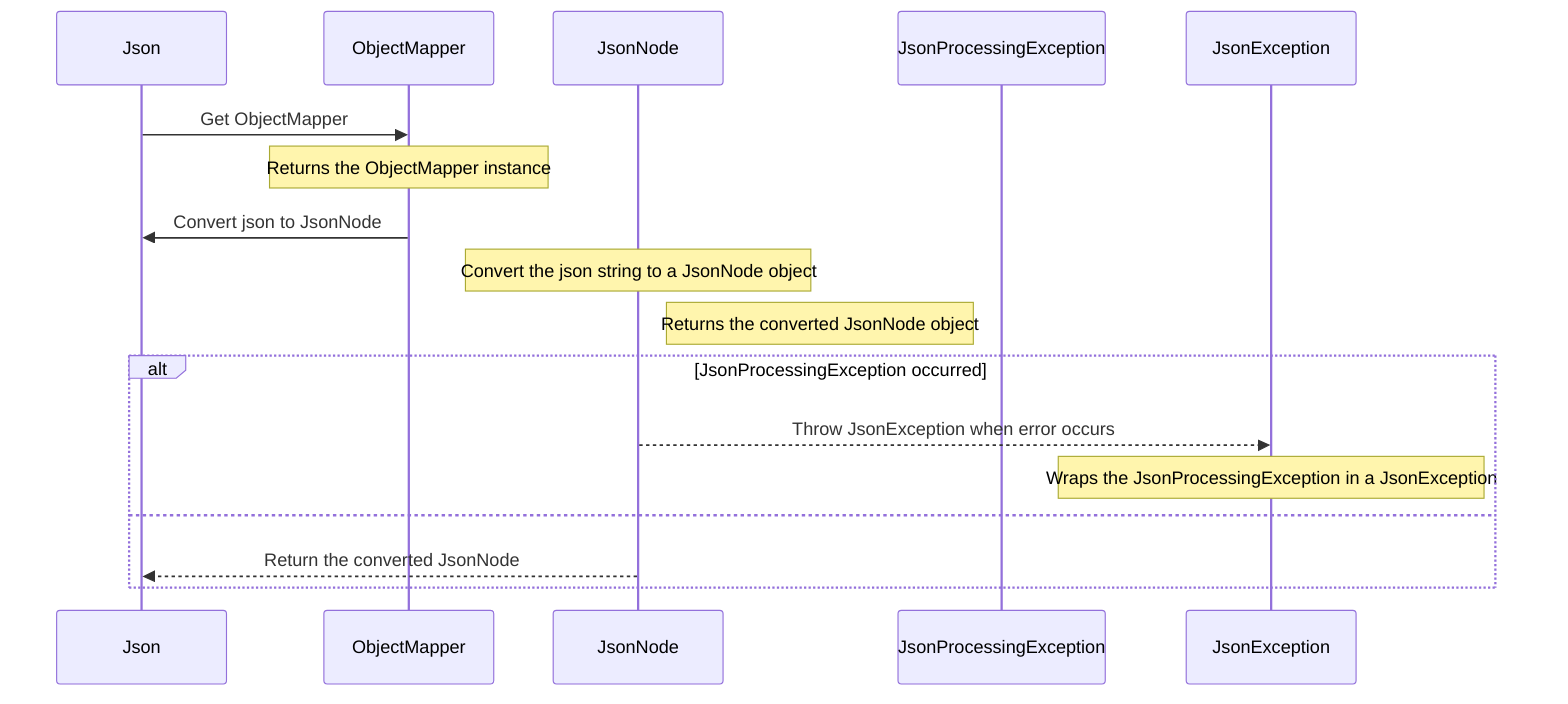 sequenceDiagram
    participant Json
    participant ObjectMapper
    participant JsonNode
    participant JsonProcessingException
    participant JsonException
    
    Json->>ObjectMapper: Get ObjectMapper
    Note over ObjectMapper: Returns the ObjectMapper instance
    ObjectMapper->>Json: Convert json to JsonNode
    Note over JsonNode: Convert the json string to a JsonNode object
    Note right of JsonNode: Returns the converted JsonNode object
    alt JsonProcessingException occurred
        JsonNode-->>JsonException: Throw JsonException when error occurs
        Note over JsonException: Wraps the JsonProcessingException in a JsonException
    else
        JsonNode-->>Json: Return the converted JsonNode
    end